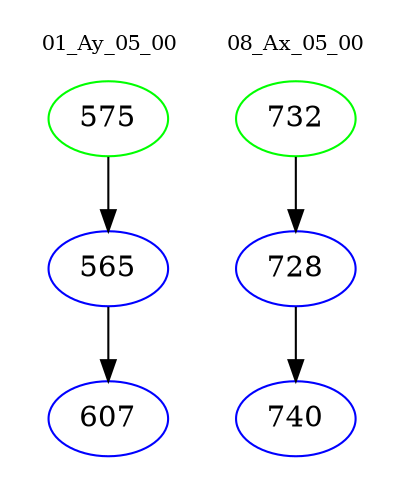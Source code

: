 digraph{
subgraph cluster_0 {
color = white
label = "01_Ay_05_00";
fontsize=10;
T0_575 [label="575", color="green"]
T0_575 -> T0_565 [color="black"]
T0_565 [label="565", color="blue"]
T0_565 -> T0_607 [color="black"]
T0_607 [label="607", color="blue"]
}
subgraph cluster_1 {
color = white
label = "08_Ax_05_00";
fontsize=10;
T1_732 [label="732", color="green"]
T1_732 -> T1_728 [color="black"]
T1_728 [label="728", color="blue"]
T1_728 -> T1_740 [color="black"]
T1_740 [label="740", color="blue"]
}
}
